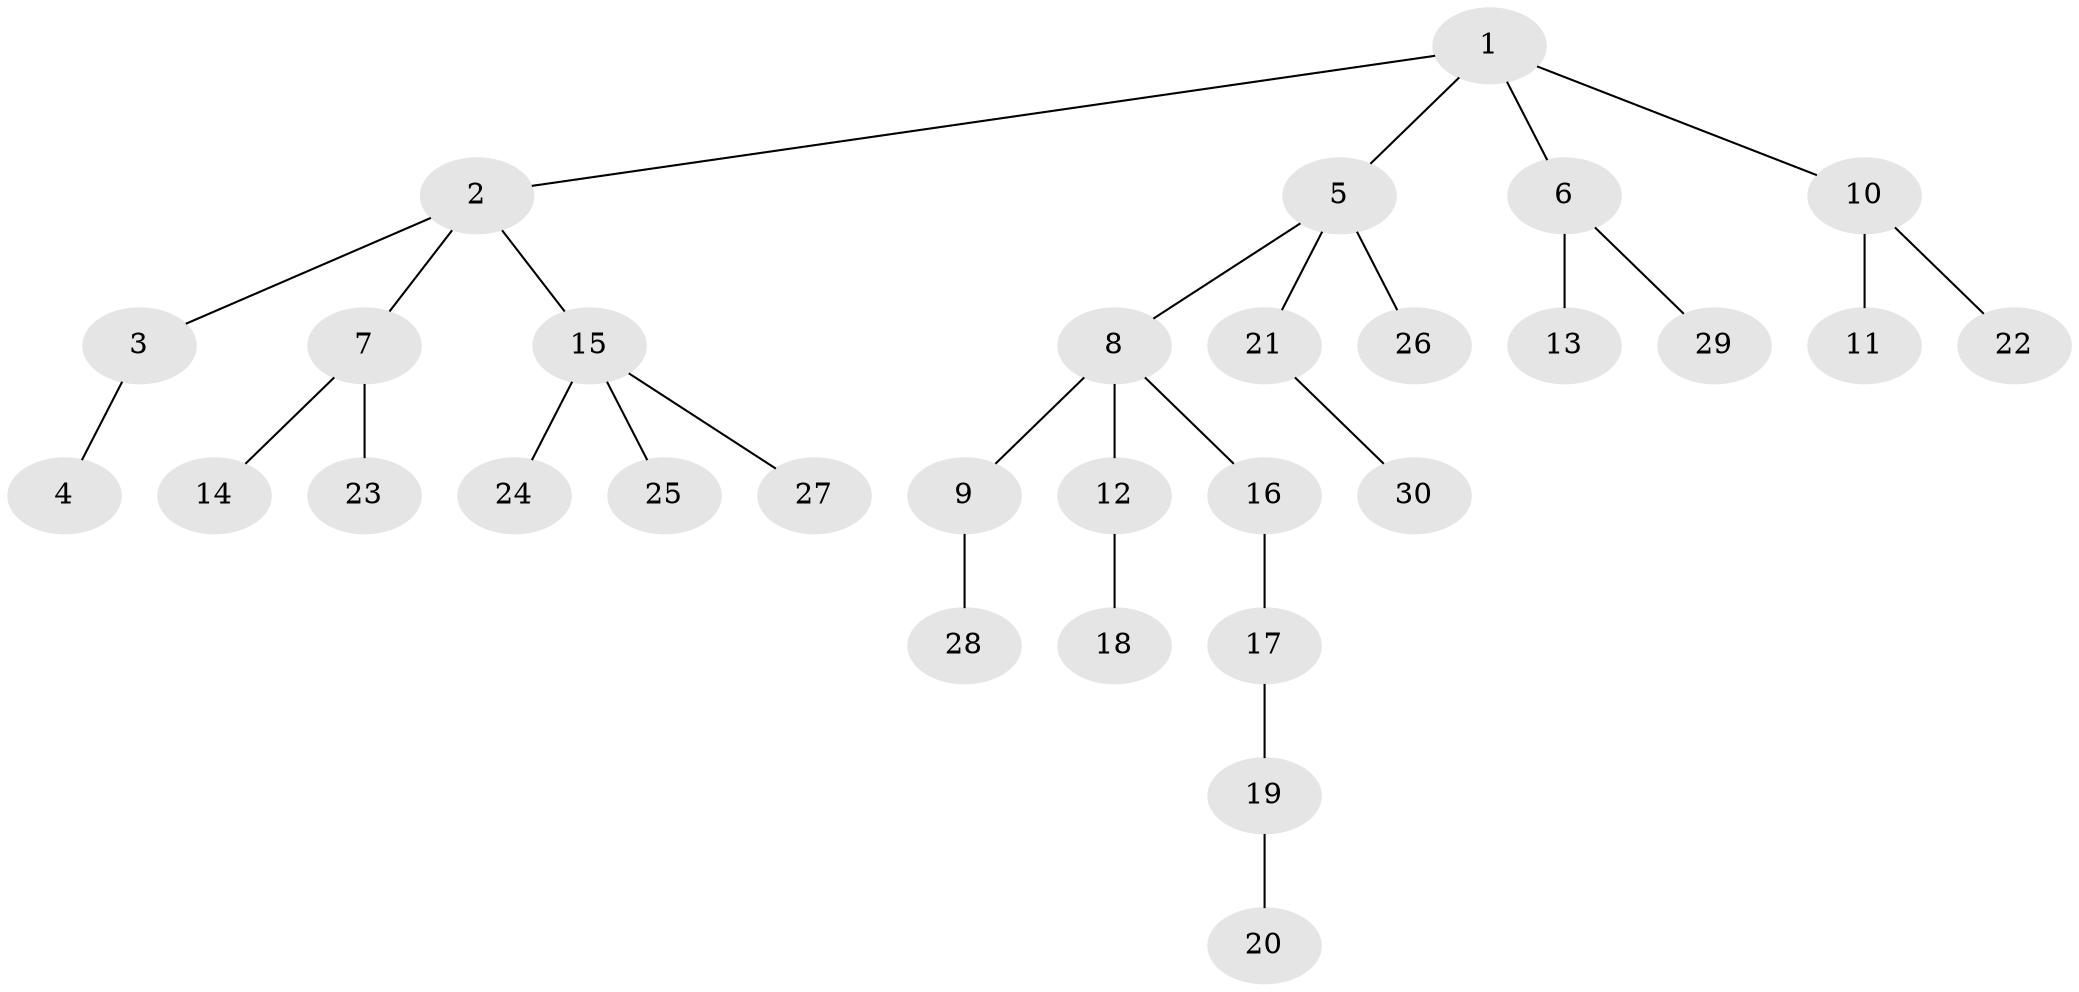 // original degree distribution, {5: 0.05, 6: 0.016666666666666666, 3: 0.06666666666666667, 4: 0.06666666666666667, 7: 0.016666666666666666, 2: 0.25, 1: 0.5333333333333333}
// Generated by graph-tools (version 1.1) at 2025/36/03/09/25 02:36:34]
// undirected, 30 vertices, 29 edges
graph export_dot {
graph [start="1"]
  node [color=gray90,style=filled];
  1;
  2;
  3;
  4;
  5;
  6;
  7;
  8;
  9;
  10;
  11;
  12;
  13;
  14;
  15;
  16;
  17;
  18;
  19;
  20;
  21;
  22;
  23;
  24;
  25;
  26;
  27;
  28;
  29;
  30;
  1 -- 2 [weight=1.0];
  1 -- 5 [weight=1.0];
  1 -- 6 [weight=1.0];
  1 -- 10 [weight=1.0];
  2 -- 3 [weight=1.0];
  2 -- 7 [weight=1.0];
  2 -- 15 [weight=1.0];
  3 -- 4 [weight=1.0];
  5 -- 8 [weight=1.0];
  5 -- 21 [weight=1.0];
  5 -- 26 [weight=1.0];
  6 -- 13 [weight=1.0];
  6 -- 29 [weight=1.0];
  7 -- 14 [weight=1.0];
  7 -- 23 [weight=1.0];
  8 -- 9 [weight=1.0];
  8 -- 12 [weight=1.0];
  8 -- 16 [weight=1.0];
  9 -- 28 [weight=1.0];
  10 -- 11 [weight=3.0];
  10 -- 22 [weight=1.0];
  12 -- 18 [weight=1.0];
  15 -- 24 [weight=1.0];
  15 -- 25 [weight=1.0];
  15 -- 27 [weight=1.0];
  16 -- 17 [weight=1.0];
  17 -- 19 [weight=1.0];
  19 -- 20 [weight=1.0];
  21 -- 30 [weight=1.0];
}
